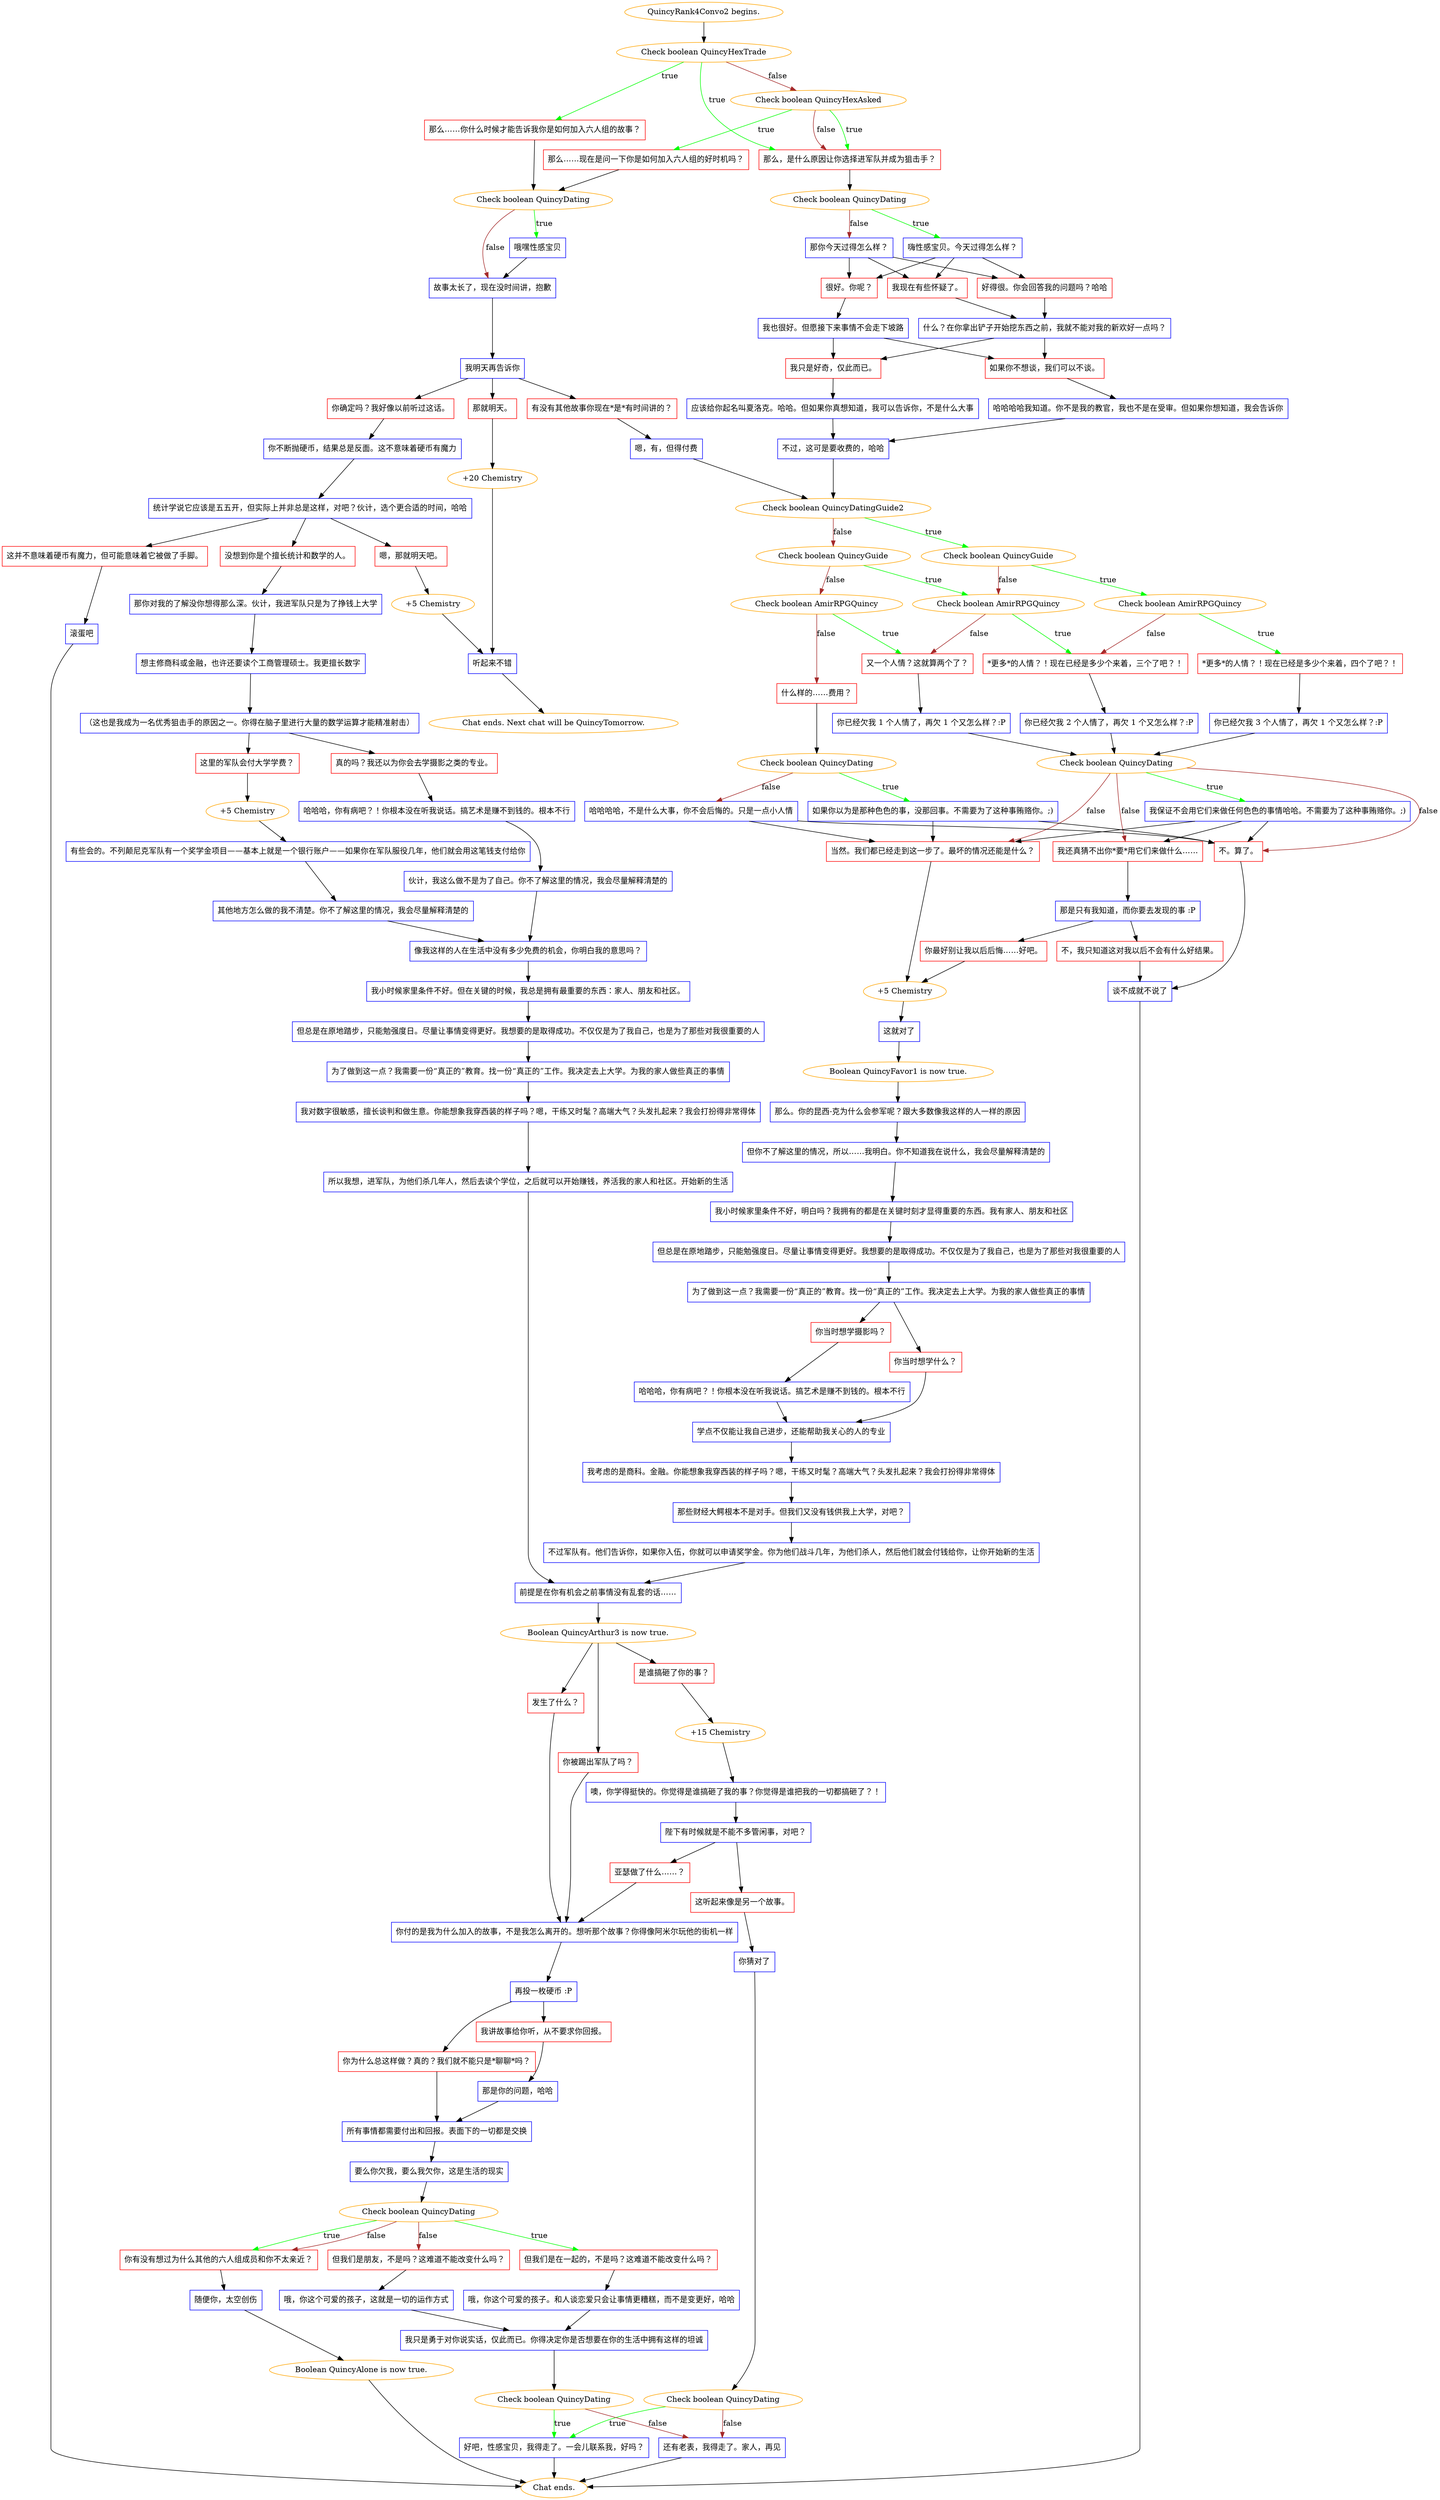 digraph {
	"QuincyRank4Convo2 begins." [color=orange];
		"QuincyRank4Convo2 begins." -> j2253162781;
	j2253162781 [label="Check boolean QuincyHexTrade",color=orange];
		j2253162781 -> j999547709 [label=true,color=green];
		j2253162781 -> j2319193598 [label=true,color=green];
		j2253162781 -> j3813648319 [label=false,color=brown];
	j999547709 [label="那么，是什么原因让你选择进军队并成为狙击手？",shape=box,color=red];
		j999547709 -> j975604575;
	j2319193598 [label="那么……你什么时候才能告诉我你是如何加入六人组的故事？",shape=box,color=red];
		j2319193598 -> j1313632766;
	j3813648319 [label="Check boolean QuincyHexAsked",color=orange];
		j3813648319 -> j1948675727 [label=true,color=green];
		j3813648319 -> j999547709 [label=true,color=green];
		j3813648319 -> j999547709 [label=false,color=brown];
	j975604575 [label="Check boolean QuincyDating",color=orange];
		j975604575 -> j2869821379 [label=true,color=green];
		j975604575 -> j1298122036 [label=false,color=brown];
	j1313632766 [label="Check boolean QuincyDating",color=orange];
		j1313632766 -> j1041015952 [label=true,color=green];
		j1313632766 -> j3983023364 [label=false,color=brown];
	j1948675727 [label="那么……现在是问一下你是如何加入六人组的好时机吗？",shape=box,color=red];
		j1948675727 -> j1313632766;
	j2869821379 [label="嗨性感宝贝。今天过得怎么样？",shape=box,color=blue];
		j2869821379 -> j1986673828;
		j2869821379 -> j650133962;
		j2869821379 -> j3200174669;
	j1298122036 [label="那你今天过得怎么样？",shape=box,color=blue];
		j1298122036 -> j1986673828;
		j1298122036 -> j650133962;
		j1298122036 -> j3200174669;
	j1041015952 [label="哦嘿性感宝贝",shape=box,color=blue];
		j1041015952 -> j3983023364;
	j3983023364 [label="故事太长了，现在没时间讲，抱歉",shape=box,color=blue];
		j3983023364 -> j2978049910;
	j1986673828 [label="很好。你呢？",shape=box,color=red];
		j1986673828 -> j2940366996;
	j650133962 [label="我现在有些怀疑了。",shape=box,color=red];
		j650133962 -> j4220215135;
	j3200174669 [label="好得很。你会回答我的问题吗？哈哈",shape=box,color=red];
		j3200174669 -> j4220215135;
	j2978049910 [label="我明天再告诉你",shape=box,color=blue];
		j2978049910 -> j2160110375;
		j2978049910 -> j3984447337;
		j2978049910 -> j2436656012;
	j2940366996 [label="我也很好。但愿接下来事情不会走下坡路",shape=box,color=blue];
		j2940366996 -> j144837879;
		j2940366996 -> j4083565509;
	j4220215135 [label="什么？在你拿出铲子开始挖东西之前，我就不能对我的新欢好一点吗？",shape=box,color=blue];
		j4220215135 -> j144837879;
		j4220215135 -> j4083565509;
	j2160110375 [label="有没有其他故事你现在*是*有时间讲的？",shape=box,color=red];
		j2160110375 -> j1568213097;
	j3984447337 [label="你确定吗？我好像以前听过这话。",shape=box,color=red];
		j3984447337 -> j2923100893;
	j2436656012 [label="那就明天。",shape=box,color=red];
		j2436656012 -> j2629956377;
	j144837879 [label="我只是好奇，仅此而已。",shape=box,color=red];
		j144837879 -> j294401816;
	j4083565509 [label="如果你不想谈，我们可以不谈。",shape=box,color=red];
		j4083565509 -> j3476064862;
	j1568213097 [label="嗯，有，但得付费",shape=box,color=blue];
		j1568213097 -> j3024806683;
	j2923100893 [label="你不断抛硬币，结果总是反面。这不意味着硬币有魔力",shape=box,color=blue];
		j2923100893 -> j2619478393;
	j2629956377 [label="+20 Chemistry",color=orange];
		j2629956377 -> j2027586886;
	j294401816 [label="应该给你起名叫夏洛克。哈哈。但如果你真想知道，我可以告诉你，不是什么大事",shape=box,color=blue];
		j294401816 -> j3559395117;
	j3476064862 [label="哈哈哈哈我知道。你不是我的教官，我也不是在受审。但如果你想知道，我会告诉你",shape=box,color=blue];
		j3476064862 -> j3559395117;
	j3024806683 [label="Check boolean QuincyDatingGuide2",color=orange];
		j3024806683 -> j669743190 [label=true,color=green];
		j3024806683 -> j43061601 [label=false,color=brown];
	j2619478393 [label="统计学说它应该是五五开，但实际上并非总是这样，对吧？伙计，选个更合适的时间，哈哈",shape=box,color=blue];
		j2619478393 -> j3602299435;
		j2619478393 -> j4050998167;
		j2619478393 -> j4291195433;
	j2027586886 [label="听起来不错",shape=box,color=blue];
		j2027586886 -> "Chat ends. Next chat will be QuincyTomorrow.";
	j3559395117 [label="不过，这可是要收费的，哈哈",shape=box,color=blue];
		j3559395117 -> j3024806683;
	j669743190 [label="Check boolean QuincyGuide",color=orange];
		j669743190 -> j2725101485 [label=true,color=green];
		j669743190 -> j2826705318 [label=false,color=brown];
	j43061601 [label="Check boolean QuincyGuide",color=orange];
		j43061601 -> j2826705318 [label=true,color=green];
		j43061601 -> j2323465099 [label=false,color=brown];
	j3602299435 [label="没想到你是个擅长统计和数学的人。",shape=box,color=red];
		j3602299435 -> j670639662;
	j4050998167 [label="这并不意味着硬币有魔力，但可能意味着它被做了手脚。",shape=box,color=red];
		j4050998167 -> j3423888493;
	j4291195433 [label="嗯，那就明天吧。",shape=box,color=red];
		j4291195433 -> j1583944878;
	"Chat ends. Next chat will be QuincyTomorrow." [color=orange];
	j2725101485 [label="Check boolean AmirRPGQuincy",color=orange];
		j2725101485 -> j2058520894 [label=true,color=green];
		j2725101485 -> j1958468921 [label=false,color=brown];
	j2826705318 [label="Check boolean AmirRPGQuincy",color=orange];
		j2826705318 -> j1958468921 [label=true,color=green];
		j2826705318 -> j532786334 [label=false,color=brown];
	j2323465099 [label="Check boolean AmirRPGQuincy",color=orange];
		j2323465099 -> j532786334 [label=true,color=green];
		j2323465099 -> j1227826349 [label=false,color=brown];
	j670639662 [label="那你对我的了解没你想得那么深。伙计，我进军队只是为了挣钱上大学",shape=box,color=blue];
		j670639662 -> j1869286058;
	j3423888493 [label="滚蛋吧",shape=box,color=blue];
		j3423888493 -> "Chat ends.";
	j1583944878 [label="+5 Chemistry",color=orange];
		j1583944878 -> j2027586886;
	j2058520894 [label="*更多*的人情？！现在已经是多少个来着，四个了吧？！",shape=box,color=red];
		j2058520894 -> j116565128;
	j1958468921 [label="*更多*的人情？！现在已经是多少个来着，三个了吧？！",shape=box,color=red];
		j1958468921 -> j344578634;
	j532786334 [label="又一个人情？这就算两个了？",shape=box,color=red];
		j532786334 -> j817901044;
	j1227826349 [label="什么样的……费用？",shape=box,color=red];
		j1227826349 -> j1693636721;
	j1869286058 [label="想主修商科或金融，也许还要读个工商管理硕士。我更擅长数字",shape=box,color=blue];
		j1869286058 -> j174324641;
	"Chat ends." [color=orange];
	j116565128 [label="你已经欠我 3 个人情了，再欠 1 个又怎么样？:P",shape=box,color=blue];
		j116565128 -> j3185193467;
	j344578634 [label="你已经欠我 2 个人情了，再欠 1 个又怎么样？:P",shape=box,color=blue];
		j344578634 -> j3185193467;
	j817901044 [label="你已经欠我 1 个人情了，再欠 1 个又怎么样？:P",shape=box,color=blue];
		j817901044 -> j3185193467;
	j1693636721 [label="Check boolean QuincyDating",color=orange];
		j1693636721 -> j1485716161 [label=true,color=green];
		j1693636721 -> j1633945761 [label=false,color=brown];
	j174324641 [label="（这也是我成为一名优秀狙击手的原因之一。你得在脑子里进行大量的数学运算才能精准射击）",shape=box,color=blue];
		j174324641 -> j3470953540;
		j174324641 -> j111958363;
	j3185193467 [label="Check boolean QuincyDating",color=orange];
		j3185193467 -> j3732066691 [label=true,color=green];
		j3185193467 -> j3421009247 [label=false,color=brown];
		j3185193467 -> j2988407444 [label=false,color=brown];
		j3185193467 -> j477361558 [label=false,color=brown];
	j1485716161 [label="如果你以为是那种色色的事，没那回事。不需要为了这种事贿赂你。;)",shape=box,color=blue];
		j1485716161 -> j477361558;
		j1485716161 -> j2988407444;
	j1633945761 [label="哈哈哈哈，不是什么大事，你不会后悔的。只是一点小人情",shape=box,color=blue];
		j1633945761 -> j477361558;
		j1633945761 -> j2988407444;
	j3470953540 [label="真的吗？我还以为你会去学摄影之类的专业。",shape=box,color=red];
		j3470953540 -> j1478050094;
	j111958363 [label="这里的军队会付大学学费？",shape=box,color=red];
		j111958363 -> j2564740863;
	j3732066691 [label="我保证不会用它们来做任何色色的事情哈哈。不需要为了这种事贿赂你。;)",shape=box,color=blue];
		j3732066691 -> j3421009247;
		j3732066691 -> j2988407444;
		j3732066691 -> j477361558;
	j3421009247 [label="我还真猜不出你*要*用它们来做什么……",shape=box,color=red];
		j3421009247 -> j1249451402;
	j2988407444 [label="不。算了。",shape=box,color=red];
		j2988407444 -> j2221818112;
	j477361558 [label="当然。我们都已经走到这一步了。最坏的情况还能是什么？",shape=box,color=red];
		j477361558 -> j1337765638;
	j1478050094 [label="哈哈哈，你有病吧？！你根本没在听我说话。搞艺术是赚不到钱的。根本不行",shape=box,color=blue];
		j1478050094 -> j4200614908;
	j2564740863 [label="+5 Chemistry",color=orange];
		j2564740863 -> j1337232625;
	j1249451402 [label="那是只有我知道，而你要去发现的事 :P",shape=box,color=blue];
		j1249451402 -> j2081317416;
		j1249451402 -> j1233400296;
	j2221818112 [label="谈不成就不说了",shape=box,color=blue];
		j2221818112 -> "Chat ends.";
	j1337765638 [label="+5 Chemistry",color=orange];
		j1337765638 -> j3750259723;
	j4200614908 [label="伙计，我这么做不是为了自己。你不了解这里的情况，我会尽量解释清楚的",shape=box,color=blue];
		j4200614908 -> j354181883;
	j1337232625 [label="有些会的。不列颠尼克军队有一个奖学金项目——基本上就是一个银行账户——如果你在军队服役几年，他们就会用这笔钱支付给你",shape=box,color=blue];
		j1337232625 -> j3863402943;
	j2081317416 [label="你最好别让我以后后悔……好吧。",shape=box,color=red];
		j2081317416 -> j1337765638;
	j1233400296 [label="不，我只知道这对我以后不会有什么好结果。",shape=box,color=red];
		j1233400296 -> j2221818112;
	j3750259723 [label="这就对了",shape=box,color=blue];
		j3750259723 -> j3217560714;
	j354181883 [label="像我这样的人在生活中没有多少免费的机会，你明白我的意思吗？",shape=box,color=blue];
		j354181883 -> j242640626;
	j3863402943 [label="其他地方怎么做的我不清楚。你不了解这里的情况，我会尽量解释清楚的",shape=box,color=blue];
		j3863402943 -> j354181883;
	j3217560714 [label="Boolean QuincyFavor1 is now true.",color=orange];
		j3217560714 -> j1804448489;
	j242640626 [label="我小时候家里条件不好。但在关键的时候，我总是拥有最重要的东西：家人、朋友和社区。",shape=box,color=blue];
		j242640626 -> j1215015920;
	j1804448489 [label="那么。你的昆西-克为什么会参军呢？跟大多数像我这样的人一样的原因",shape=box,color=blue];
		j1804448489 -> j2216602841;
	j1215015920 [label="但总是在原地踏步，只能勉强度日。尽量让事情变得更好。我想要的是取得成功。不仅仅是为了我自己，也是为了那些对我很重要的人",shape=box,color=blue];
		j1215015920 -> j1038763338;
	j2216602841 [label="但你不了解这里的情况，所以……我明白。你不知道我在说什么，我会尽量解释清楚的",shape=box,color=blue];
		j2216602841 -> j1975330003;
	j1038763338 [label="为了做到这一点？我需要一份“真正的”教育。找一份“真正的”工作。我决定去上大学。为我的家人做些真正的事情",shape=box,color=blue];
		j1038763338 -> j1898506560;
	j1975330003 [label="我小时候家里条件不好，明白吗？我拥有的都是在关键时刻才显得重要的东西。我有家人、朋友和社区",shape=box,color=blue];
		j1975330003 -> j2937186912;
	j1898506560 [label="我对数字很敏感，擅长谈判和做生意。你能想象我穿西装的样子吗？嗯，干练又时髦？高端大气？头发扎起来？我会打扮得非常得体",shape=box,color=blue];
		j1898506560 -> j1866751468;
	j2937186912 [label="但总是在原地踏步，只能勉强度日。尽量让事情变得更好。我想要的是取得成功。不仅仅是为了我自己，也是为了那些对我很重要的人",shape=box,color=blue];
		j2937186912 -> j835174823;
	j1866751468 [label="所以我想，进军队，为他们杀几年人，然后去读个学位，之后就可以开始赚钱，养活我的家人和社区。开始新的生活",shape=box,color=blue];
		j1866751468 -> j2328510678;
	j835174823 [label="为了做到这一点？我需要一份“真正的”教育。找一份“真正的”工作。我决定去上大学。为我的家人做些真正的事情",shape=box,color=blue];
		j835174823 -> j3260712909;
		j835174823 -> j73166437;
	j2328510678 [label="前提是在你有机会之前事情没有乱套的话……",shape=box,color=blue];
		j2328510678 -> j2003456676;
	j3260712909 [label="你当时想学摄影吗？",shape=box,color=red];
		j3260712909 -> j4120656376;
	j73166437 [label="你当时想学什么？",shape=box,color=red];
		j73166437 -> j3242167243;
	j2003456676 [label="Boolean QuincyArthur3 is now true.",color=orange];
		j2003456676 -> j1171522828;
		j2003456676 -> j3800373614;
		j2003456676 -> j2870311710;
	j4120656376 [label="哈哈哈，你有病吧？！你根本没在听我说话。搞艺术是赚不到钱的。根本不行",shape=box,color=blue];
		j4120656376 -> j3242167243;
	j3242167243 [label="学点不仅能让我自己进步，还能帮助我关心的人的专业",shape=box,color=blue];
		j3242167243 -> j2483772987;
	j1171522828 [label="发生了什么？",shape=box,color=red];
		j1171522828 -> j1102194509;
	j3800373614 [label="是谁搞砸了你的事？",shape=box,color=red];
		j3800373614 -> j3287626600;
	j2870311710 [label="你被踢出军队了吗？",shape=box,color=red];
		j2870311710 -> j1102194509;
	j2483772987 [label="我考虑的是商科。金融。你能想象我穿西装的样子吗？嗯，干练又时髦？高端大气？头发扎起来？我会打扮得非常得体",shape=box,color=blue];
		j2483772987 -> j3757885426;
	j1102194509 [label="你付的是我为什么加入的故事，不是我怎么离开的。想听那个故事？你得像阿米尔玩他的街机一样",shape=box,color=blue];
		j1102194509 -> j505989044;
	j3287626600 [label="+15 Chemistry",color=orange];
		j3287626600 -> j3350553970;
	j3757885426 [label="那些财经大鳄根本不是对手。但我们又没有钱供我上大学，对吧？",shape=box,color=blue];
		j3757885426 -> j2212316309;
	j505989044 [label="再投一枚硬币 :P",shape=box,color=blue];
		j505989044 -> j1600548238;
		j505989044 -> j3788569799;
	j3350553970 [label="噢，你学得挺快的。你觉得是谁搞砸了我的事？你觉得是谁把我的一切都搞砸了？！",shape=box,color=blue];
		j3350553970 -> j2301419785;
	j2212316309 [label="不过军队有。他们告诉你，如果你入伍，你就可以申请奖学金。你为他们战斗几年，为他们杀人，然后他们就会付钱给你，让你开始新的生活",shape=box,color=blue];
		j2212316309 -> j2328510678;
	j1600548238 [label="你为什么总这样做？真的？我们就不能只是*聊聊*吗？",shape=box,color=red];
		j1600548238 -> j2674672288;
	j3788569799 [label="我讲故事给你听，从不要求你回报。",shape=box,color=red];
		j3788569799 -> j1600804294;
	j2301419785 [label="陛下有时候就是不能不多管闲事，对吧？",shape=box,color=blue];
		j2301419785 -> j1543450487;
		j2301419785 -> j3270775040;
	j2674672288 [label="所有事情都需要付出和回报。表面下的一切都是交换",shape=box,color=blue];
		j2674672288 -> j3315695942;
	j1600804294 [label="那是你的问题，哈哈",shape=box,color=blue];
		j1600804294 -> j2674672288;
	j1543450487 [label="亚瑟做了什么……？",shape=box,color=red];
		j1543450487 -> j1102194509;
	j3270775040 [label="这听起来像是另一个故事。",shape=box,color=red];
		j3270775040 -> j373564185;
	j3315695942 [label="要么你欠我，要么我欠你，这是生活的现实",shape=box,color=blue];
		j3315695942 -> j2519863613;
	j373564185 [label="你猜对了",shape=box,color=blue];
		j373564185 -> j2650928113;
	j2519863613 [label="Check boolean QuincyDating",color=orange];
		j2519863613 -> j2233827615 [label=true,color=green];
		j2519863613 -> j2092386667 [label=true,color=green];
		j2519863613 -> j819246094 [label=false,color=brown];
		j2519863613 -> j2092386667 [label=false,color=brown];
	j2650928113 [label="Check boolean QuincyDating",color=orange];
		j2650928113 -> j2686668953 [label=true,color=green];
		j2650928113 -> j4039211107 [label=false,color=brown];
	j2233827615 [label="但我们是在一起的，不是吗？这难道不能改变什么吗？",shape=box,color=red];
		j2233827615 -> j725273942;
	j2092386667 [label="你有没有想过为什么其他的六人组成员和你不太亲近？",shape=box,color=red];
		j2092386667 -> j807977145;
	j819246094 [label="但我们是朋友，不是吗？这难道不能改变什么吗？",shape=box,color=red];
		j819246094 -> j2178407686;
	j2686668953 [label="好吧，性感宝贝，我得走了。一会儿联系我，好吗？",shape=box,color=blue];
		j2686668953 -> "Chat ends.";
	j4039211107 [label="还有老表，我得走了。家人，再见",shape=box,color=blue];
		j4039211107 -> "Chat ends.";
	j725273942 [label="哦，你这个可爱的孩子。和人谈恋爱只会让事情更糟糕，而不是变更好，哈哈",shape=box,color=blue];
		j725273942 -> j697909124;
	j807977145 [label="随便你，太空创伤",shape=box,color=blue];
		j807977145 -> j2991450888;
	j2178407686 [label="哦，你这个可爱的孩子，这就是一切的运作方式",shape=box,color=blue];
		j2178407686 -> j697909124;
	j697909124 [label="我只是勇于对你说实话，仅此而已。你得决定你是否想要在你的生活中拥有这样的坦诚",shape=box,color=blue];
		j697909124 -> j327474352;
	j2991450888 [label="Boolean QuincyAlone is now true.",color=orange];
		j2991450888 -> "Chat ends.";
	j327474352 [label="Check boolean QuincyDating",color=orange];
		j327474352 -> j2686668953 [label=true,color=green];
		j327474352 -> j4039211107 [label=false,color=brown];
}